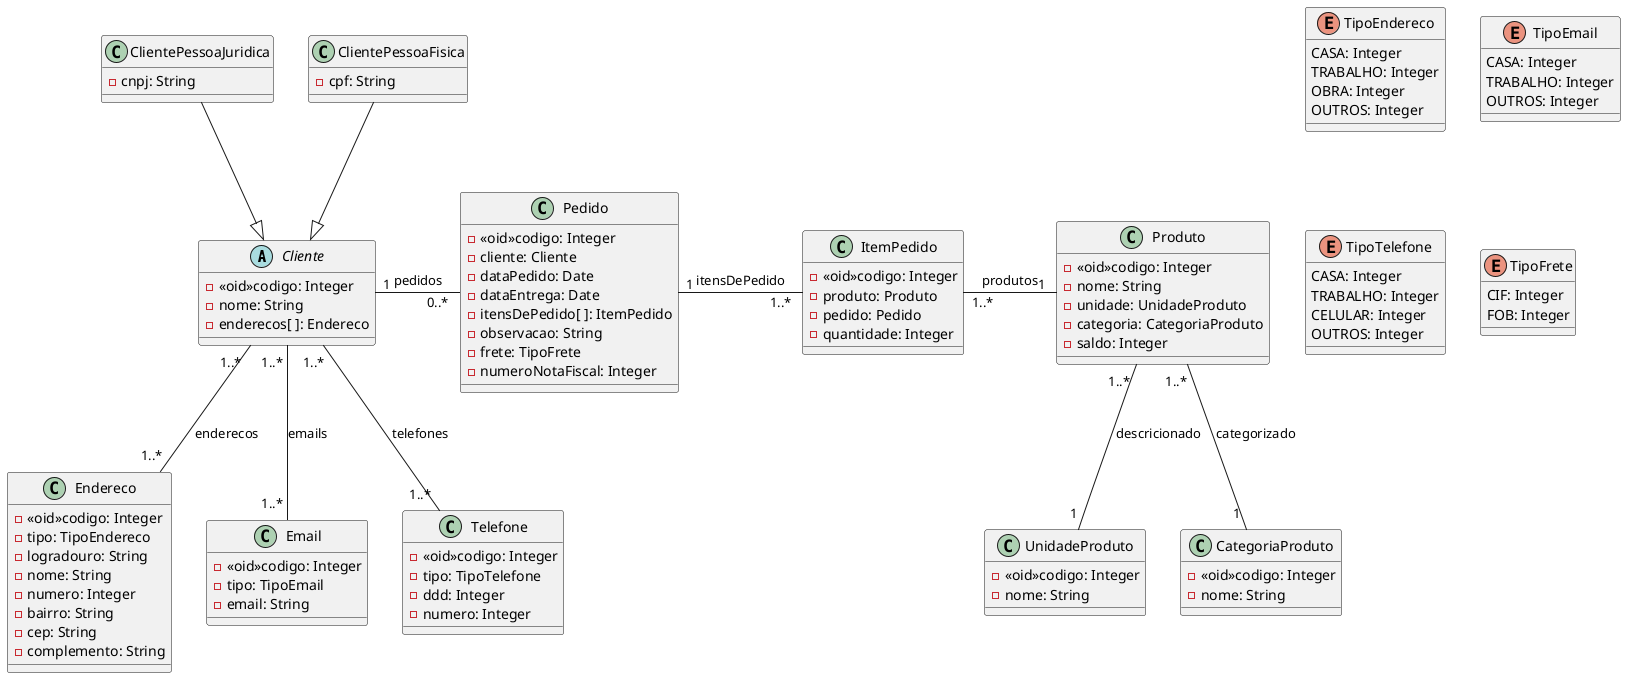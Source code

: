 @startuml
    abstract Cliente{
        -<<oid>>codigo: Integer
        -nome: String
        -enderecos[ ]: Endereco
    }
    class ClientePessoaFisica{
        -cpf: String
    }
    class ClientePessoaJuridica{
        -cnpj: String
    }

    Cliente <|-u- ClientePessoaFisica
    Cliente <|-u- ClientePessoaJuridica

    enum TipoEndereco{
        CASA: Integer
        TRABALHO: Integer
        OBRA: Integer
        OUTROS: Integer
    }

    class Endereco {
        -<<oid>>codigo: Integer
        -tipo: TipoEndereco
        -logradouro: String
        -nome: String
        -numero: Integer
        -bairro: String
        -cep: String
        -complemento: String
    }

    enum TipoEmail{
        CASA: Integer
        TRABALHO: Integer
        OUTROS: Integer
    }

    class Email {
        -<<oid>>codigo: Integer
        -tipo: TipoEmail
        -email: String
    }

    enum TipoTelefone {
        CASA: Integer
        TRABALHO: Integer
        CELULAR: Integer
        OUTROS: Integer
    }

    class Telefone {
        -<<oid>>codigo: Integer
        -tipo: TipoTelefone
        -ddd: Integer
        -numero: Integer
    }

    Cliente "1..* " -- "1..* " Endereco : enderecos
    Cliente "1..* " -- "1..* " Email : emails
    Cliente "1..* " -- "1..* " Telefone : telefones

    enum TipoFrete{
        CIF: Integer
        FOB: Integer
    }

    class Pedido{
        -<<oid>>codigo: Integer
        -cliente: Cliente
        -dataPedido: Date
        -dataEntrega: Date
        -itensDePedido[ ]: ItemPedido
        -observacao: String
        -frete: TipoFrete
        -numeroNotaFiscal: Integer
    }

    class ItemPedido{
        -<<oid>>codigo: Integer
        -produto: Produto
        -pedido: Pedido
        -quantidade: Integer
    }

    Cliente    "1 " -r- "0..* " Pedido    : pedidos
    Pedido     "1 " -r- "1..* " ItemPedido : itensDePedido
    ItemPedido "1..* " -r- "1 " Produto: produtos

    class UnidadeProduto{
        -<<oid>>codigo: Integer
        -nome: String
    }

    class Produto{
        -<<oid>>codigo: Integer
        -nome: String
        -unidade: UnidadeProduto
        -categoria: CategoriaProduto
        -saldo: Integer
    }

    class CategoriaProduto{
        -<<oid>>codigo: Integer
        -nome: String
    }

    Produto "1..* " -- "1 " CategoriaProduto : categorizado
    Produto "1..* " -- "1 " UnidadeProduto : descricionado


@enduml